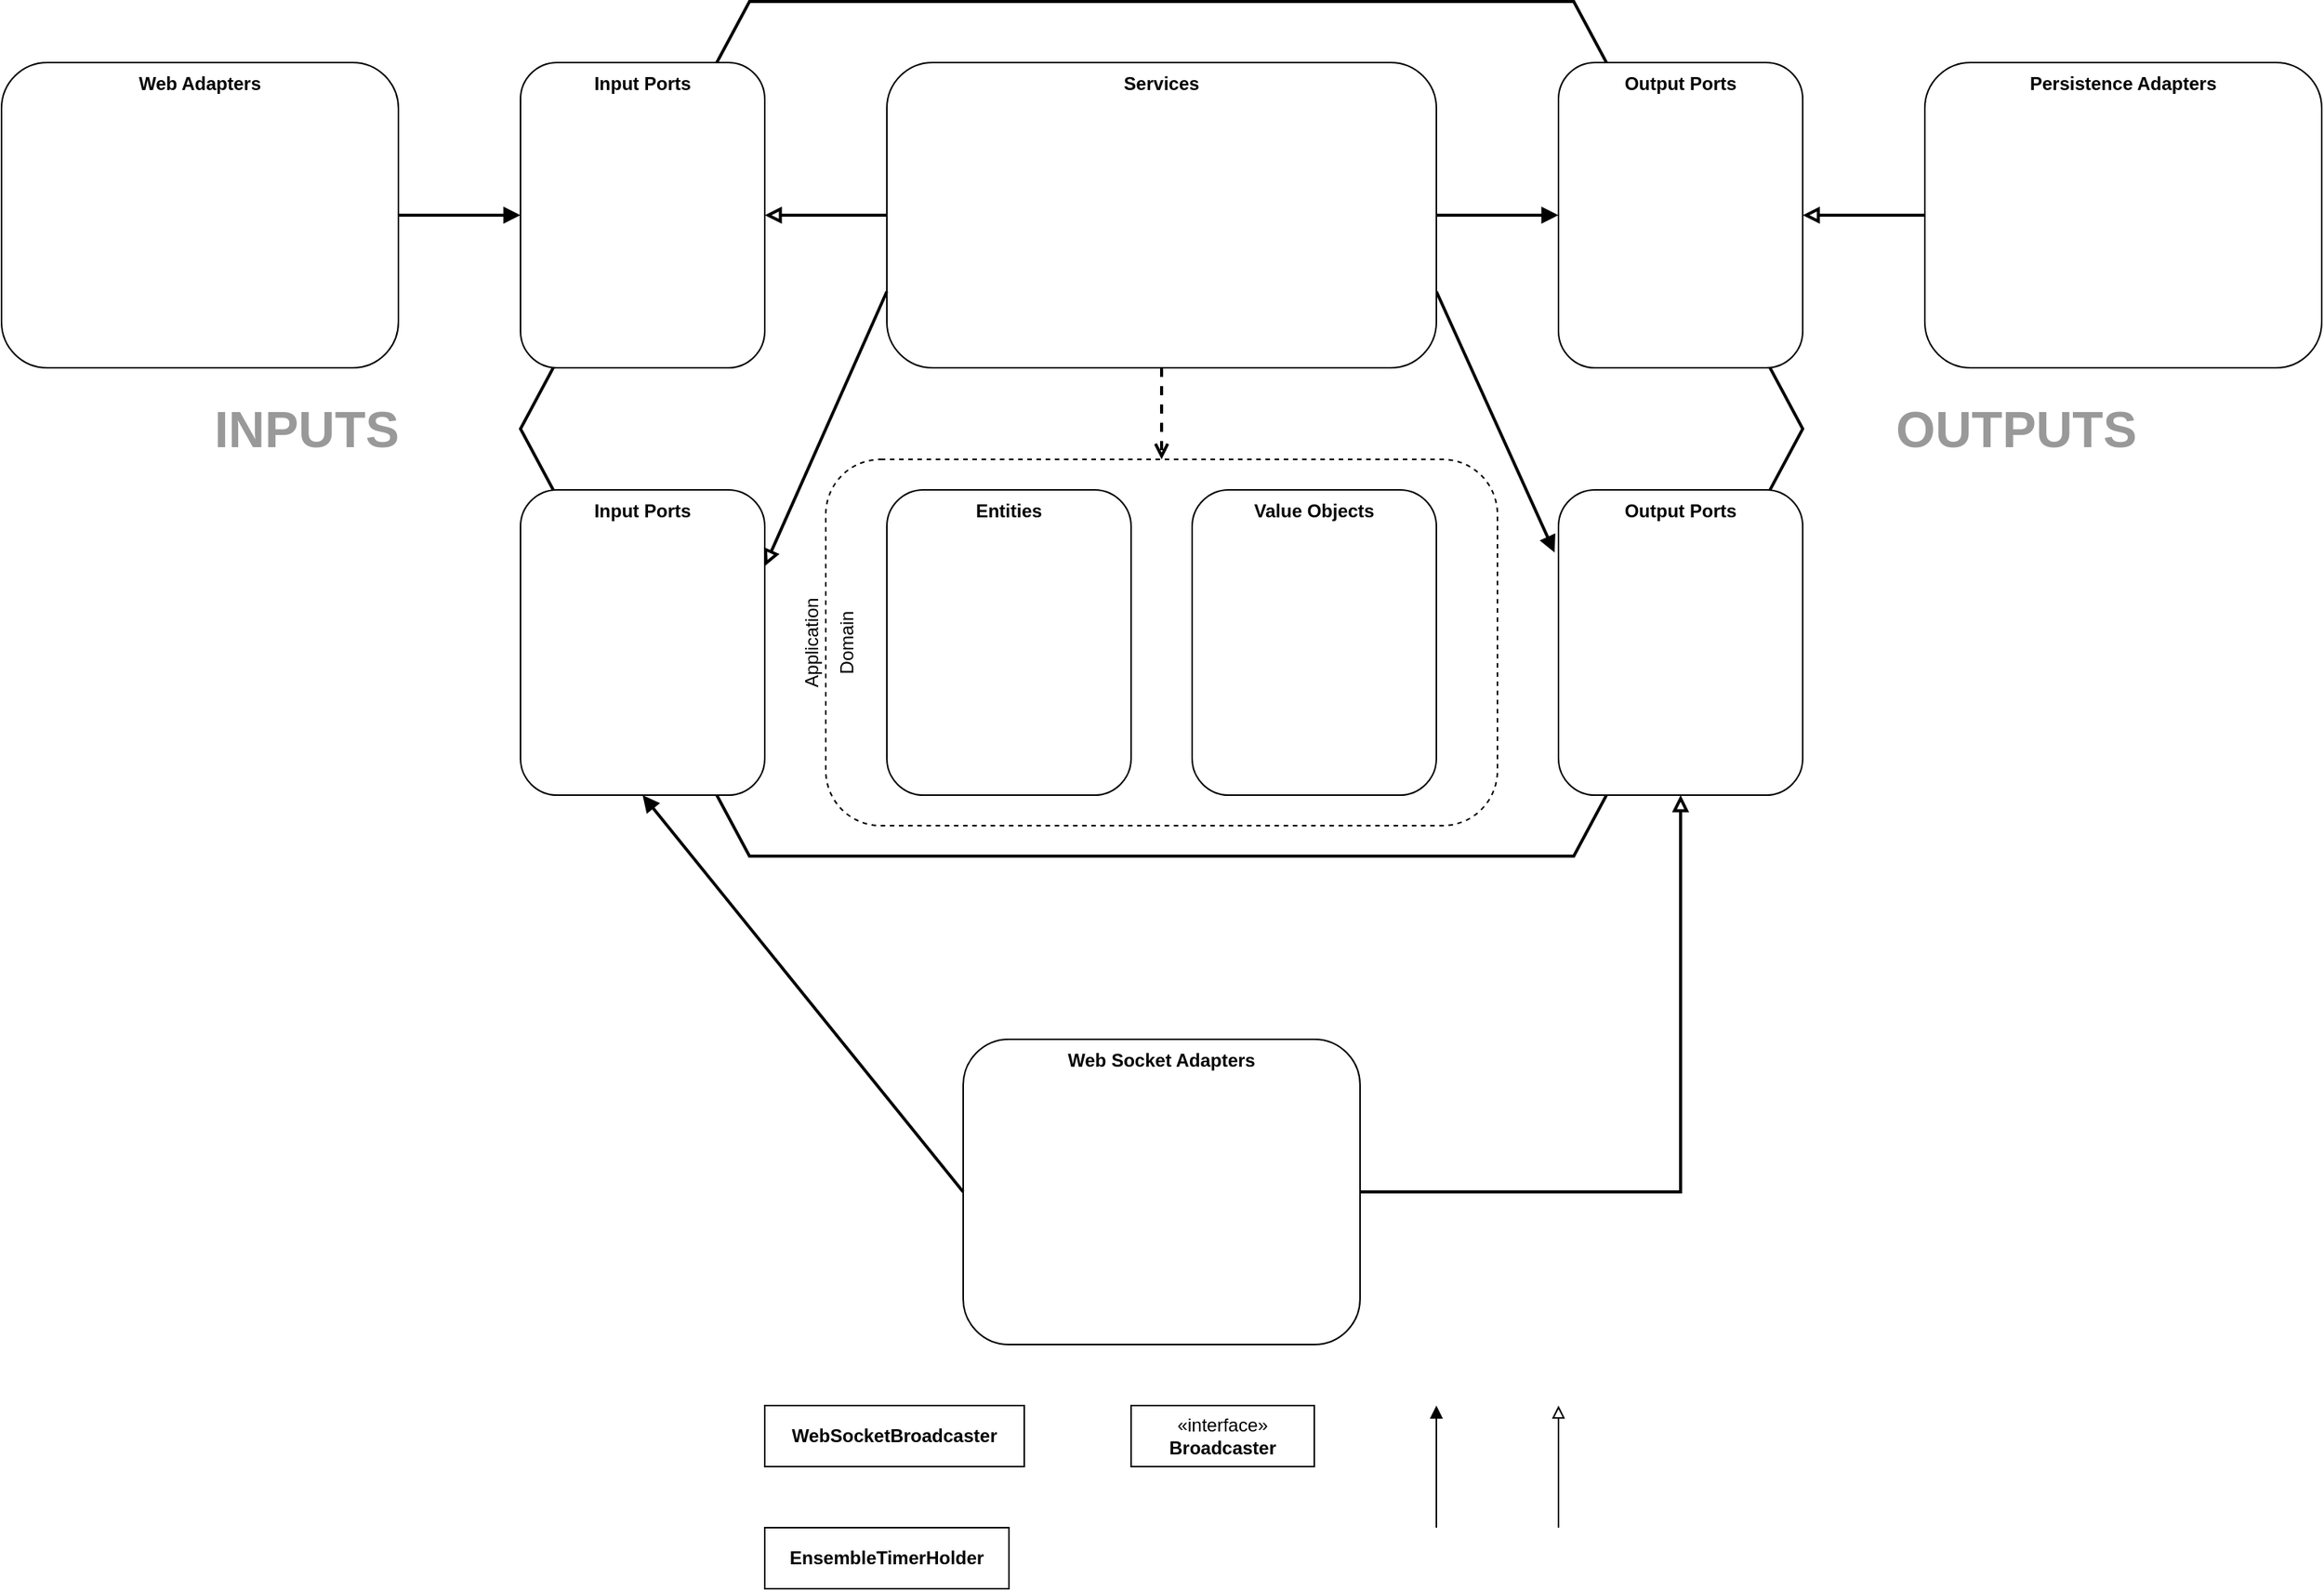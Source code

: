 <mxfile version="24.7.17">
  <diagram name="Page-1" id="-hfQYTGBIGC2IBwUTKeI">
    <mxGraphModel dx="1344" dy="1658" grid="1" gridSize="10" guides="0" tooltips="1" connect="1" arrows="0" fold="1" page="0" pageScale="1" pageWidth="827" pageHeight="1169" math="0" shadow="0">
      <root>
        <mxCell id="0" />
        <mxCell id="1" value="Hexagon" style="locked=1;" parent="0" />
        <mxCell id="WYxq5w56mi98Xdl97QRf-29" value="&lt;b&gt;Persistence Adapters&lt;/b&gt;" style="html=1;whiteSpace=wrap;rounded=1;horizontal=1;verticalAlign=top;movable=1;cloneable=0;deletable=1;connectable=1;allowArrows=0;resizable=1;rotatable=1;recursiveResize=0;expand=0;container=1;collapsible=0;dropTarget=1;editable=1;locked=0;" parent="1" vertex="1">
          <mxGeometry x="1120" y="280" width="260" height="200" as="geometry" />
        </mxCell>
        <mxCell id="WYxq5w56mi98Xdl97QRf-25" value="&lt;b&gt;Web Adapters&lt;/b&gt;" style="html=1;whiteSpace=wrap;rounded=1;horizontal=1;verticalAlign=top;movable=1;cloneable=0;deletable=1;connectable=1;allowArrows=0;resizable=1;rotatable=1;container=1;collapsible=0;recursiveResize=0;expand=0;dropTarget=1;editable=1;locked=0;" parent="1" vertex="1">
          <mxGeometry x="-140" y="280" width="260" height="200" as="geometry" />
        </mxCell>
        <mxCell id="jC72QDiSUMgHh-S-kuxz-1" value="" style="shape=hexagon;perimeter=hexagonPerimeter2;whiteSpace=wrap;html=1;fixedSize=1;size=150;strokeWidth=2;fillColor=none;recursiveResize=0;connectable=1;editable=1;movable=1;resizable=1;rotatable=1;deletable=1;locked=0;allowArrows=0;cloneable=0;pointerEvents=0;expand=0;" parent="1" vertex="1">
          <mxGeometry x="200" y="240" width="840" height="560" as="geometry" />
        </mxCell>
        <mxCell id="WYxq5w56mi98Xdl97QRf-21" value="" style="group;movable=1;cloneable=0;deletable=1;editable=1;resizable=1;rotatable=1;locked=0;connectable=1;" parent="1" vertex="1" connectable="0">
          <mxGeometry x="360" y="620" width="80" height="80" as="geometry" />
        </mxCell>
        <mxCell id="WYxq5w56mi98Xdl97QRf-18" value="Application" style="text;html=1;align=center;verticalAlign=bottom;whiteSpace=wrap;rounded=0;horizontal=0;movable=1;cloneable=0;deletable=1;editable=1;resizable=1;rotatable=1;locked=0;connectable=1;" parent="WYxq5w56mi98Xdl97QRf-21" vertex="1">
          <mxGeometry width="40" height="80" as="geometry" />
        </mxCell>
        <mxCell id="WYxq5w56mi98Xdl97QRf-19" value="Domain" style="text;html=1;align=center;verticalAlign=top;whiteSpace=wrap;rounded=0;horizontal=0;movable=1;cloneable=0;deletable=1;editable=1;resizable=1;rotatable=1;locked=0;connectable=1;" parent="WYxq5w56mi98Xdl97QRf-21" vertex="1">
          <mxGeometry x="40" width="40" height="80" as="geometry" />
        </mxCell>
        <mxCell id="WYxq5w56mi98Xdl97QRf-17" value="" style="rounded=1;whiteSpace=wrap;html=1;fillColor=none;dashed=1;container=1;collapsible=0;recursiveResize=0;movable=1;cloneable=0;deletable=1;connectable=1;allowArrows=0;dropTarget=0;resizable=1;rotatable=1;pointerEvents=0;expand=0;editable=1;locked=0;" parent="1" vertex="1">
          <mxGeometry x="400" y="540" width="440" height="240" as="geometry" />
        </mxCell>
        <mxCell id="WYxq5w56mi98Xdl97QRf-14" value="&lt;b&gt;Entities&lt;/b&gt;" style="rounded=1;whiteSpace=wrap;html=1;verticalAlign=top;container=1;recursiveResize=0;autosize=0;rotatable=1;deletable=1;collapsible=0;movable=1;cloneable=0;connectable=1;allowArrows=0;resizable=1;dropTarget=1;editable=1;locked=0;" parent="WYxq5w56mi98Xdl97QRf-17" vertex="1">
          <mxGeometry x="40" y="20" width="160" height="200" as="geometry">
            <mxRectangle x="400" y="220" width="80" height="30" as="alternateBounds" />
          </mxGeometry>
        </mxCell>
        <mxCell id="WYxq5w56mi98Xdl97QRf-15" value="&lt;b&gt;Value Objects&lt;/b&gt;" style="rounded=1;whiteSpace=wrap;html=1;verticalAlign=top;container=1;recursiveResize=0;autosize=0;rotatable=1;deletable=1;collapsible=0;movable=1;cloneable=0;connectable=1;allowArrows=0;resizable=1;expand=0;dropTarget=1;editable=1;locked=0;" parent="WYxq5w56mi98Xdl97QRf-17" vertex="1">
          <mxGeometry x="240" y="20" width="160" height="200" as="geometry">
            <mxRectangle x="400" y="220" width="80" height="30" as="alternateBounds" />
          </mxGeometry>
        </mxCell>
        <mxCell id="WYxq5w56mi98Xdl97QRf-28" value="&lt;b&gt;Output Ports&lt;/b&gt;" style="html=1;whiteSpace=wrap;rounded=1;horizontal=1;verticalAlign=top;movable=1;cloneable=0;deletable=1;connectable=1;allowArrows=0;resizable=1;rotatable=1;recursiveResize=0;expand=0;container=1;dropTarget=1;collapsible=0;editable=1;locked=0;" parent="1" vertex="1">
          <mxGeometry x="880" y="560" width="160" height="200" as="geometry" />
        </mxCell>
        <mxCell id="WYxq5w56mi98Xdl97QRf-27" value="&lt;b&gt;Output Ports&lt;/b&gt;" style="html=1;whiteSpace=wrap;rounded=1;horizontal=1;verticalAlign=top;movable=1;cloneable=0;deletable=1;connectable=1;allowArrows=0;resizable=1;rotatable=1;dropTarget=1;expand=0;recursiveResize=0;container=1;collapsible=0;editable=1;locked=0;" parent="1" vertex="1">
          <mxGeometry x="880" y="280" width="160" height="200" as="geometry" />
        </mxCell>
        <mxCell id="WYxq5w56mi98Xdl97QRf-26" value="&lt;b&gt;Input Ports&lt;/b&gt;" style="html=1;whiteSpace=wrap;rounded=1;horizontal=1;verticalAlign=top;movable=1;cloneable=0;deletable=1;connectable=1;allowArrows=0;resizable=1;rotatable=1;container=1;collapsible=0;recursiveResize=0;expand=0;dropTarget=1;editable=1;locked=0;" parent="1" vertex="1">
          <mxGeometry x="200" y="280" width="160" height="200" as="geometry" />
        </mxCell>
        <mxCell id="WYxq5w56mi98Xdl97QRf-33" value="" style="endArrow=block;html=1;rounded=0;strokeWidth=2;endFill=1;exitX=1;exitY=0.5;exitDx=0;exitDy=0;entryX=0;entryY=0.5;entryDx=0;entryDy=0;movable=1;cloneable=0;deletable=1;editable=1;resizable=1;rotatable=1;locked=0;connectable=1;" parent="1" source="WYxq5w56mi98Xdl97QRf-25" target="WYxq5w56mi98Xdl97QRf-26" edge="1">
          <mxGeometry width="50" height="50" relative="1" as="geometry">
            <mxPoint x="60" y="660" as="sourcePoint" />
            <mxPoint x="90" y="600" as="targetPoint" />
          </mxGeometry>
        </mxCell>
        <mxCell id="WYxq5w56mi98Xdl97QRf-34" value="" style="endArrow=block;html=1;rounded=0;strokeWidth=2;endFill=1;entryX=0;entryY=0.5;entryDx=0;entryDy=0;exitX=1;exitY=0.5;exitDx=0;exitDy=0;movable=1;cloneable=0;deletable=1;editable=1;resizable=1;rotatable=1;locked=0;connectable=1;" parent="1" source="jC72QDiSUMgHh-S-kuxz-7" target="WYxq5w56mi98Xdl97QRf-27" edge="1">
          <mxGeometry width="50" height="50" relative="1" as="geometry">
            <mxPoint x="950" y="190" as="sourcePoint" />
            <mxPoint x="1030" y="190" as="targetPoint" />
          </mxGeometry>
        </mxCell>
        <mxCell id="WYxq5w56mi98Xdl97QRf-35" value="" style="endArrow=block;html=1;rounded=0;strokeWidth=2;endFill=1;entryX=-0.016;entryY=0.205;entryDx=0;entryDy=0;exitX=1;exitY=0.75;exitDx=0;exitDy=0;entryPerimeter=0;movable=1;cloneable=0;deletable=1;editable=1;resizable=1;rotatable=1;locked=0;connectable=1;" parent="1" source="jC72QDiSUMgHh-S-kuxz-7" target="WYxq5w56mi98Xdl97QRf-28" edge="1">
          <mxGeometry width="50" height="50" relative="1" as="geometry">
            <mxPoint x="1000" y="230" as="sourcePoint" />
            <mxPoint x="890" y="390" as="targetPoint" />
          </mxGeometry>
        </mxCell>
        <mxCell id="jC72QDiSUMgHh-S-kuxz-7" value="&lt;b&gt;Services&lt;/b&gt;" style="rounded=1;whiteSpace=wrap;html=1;verticalAlign=top;container=1;recursiveResize=0;autosize=0;rotatable=1;deletable=1;collapsible=0;dropTarget=1;movable=1;cloneable=0;connectable=1;allowArrows=0;resizable=1;editable=1;locked=0;expand=0;" parent="1" vertex="1">
          <mxGeometry x="440" y="280" width="360" height="200" as="geometry">
            <mxRectangle x="400" y="220" width="80" height="30" as="alternateBounds" />
          </mxGeometry>
        </mxCell>
        <mxCell id="WYxq5w56mi98Xdl97QRf-37" value="" style="endArrow=open;html=1;rounded=0;strokeWidth=2;endFill=0;movable=1;cloneable=0;deletable=1;editable=1;resizable=1;rotatable=1;locked=0;connectable=1;exitX=0.5;exitY=1;exitDx=0;exitDy=0;entryX=0.5;entryY=0;entryDx=0;entryDy=0;dashed=1;" parent="1" source="jC72QDiSUMgHh-S-kuxz-7" target="WYxq5w56mi98Xdl97QRf-17" edge="1">
          <mxGeometry width="50" height="50" relative="1" as="geometry">
            <mxPoint x="520" y="880" as="sourcePoint" />
            <mxPoint x="550" y="870" as="targetPoint" />
          </mxGeometry>
        </mxCell>
        <mxCell id="WYxq5w56mi98Xdl97QRf-39" value="" style="endArrow=block;html=1;rounded=0;strokeWidth=2;endFill=0;exitX=0;exitY=0.5;exitDx=0;exitDy=0;entryX=1;entryY=0.5;entryDx=0;entryDy=0;movable=1;cloneable=0;deletable=1;editable=1;resizable=1;rotatable=1;locked=0;connectable=1;" parent="1" source="WYxq5w56mi98Xdl97QRf-29" target="WYxq5w56mi98Xdl97QRf-27" edge="1">
          <mxGeometry width="50" height="50" relative="1" as="geometry">
            <mxPoint x="960" y="160" as="sourcePoint" />
            <mxPoint x="1040" y="160" as="targetPoint" />
          </mxGeometry>
        </mxCell>
        <mxCell id="WYxq5w56mi98Xdl97QRf-40" value="" style="endArrow=block;html=1;rounded=0;strokeWidth=2;endFill=0;exitX=1;exitY=0.5;exitDx=0;exitDy=0;entryX=0.5;entryY=1;entryDx=0;entryDy=0;movable=1;cloneable=0;deletable=1;editable=1;resizable=1;rotatable=1;locked=0;connectable=1;" parent="1" source="qZ0eZMEyJfM4uQIMgLbZ-2" target="WYxq5w56mi98Xdl97QRf-28" edge="1">
          <mxGeometry width="50" height="50" relative="1" as="geometry">
            <mxPoint x="920" y="970" as="sourcePoint" />
            <mxPoint x="840" y="970" as="targetPoint" />
            <Array as="points">
              <mxPoint x="960" y="1020" />
            </Array>
          </mxGeometry>
        </mxCell>
        <mxCell id="WYxq5w56mi98Xdl97QRf-41" value="" style="endArrow=block;html=1;rounded=0;strokeWidth=2;endFill=0;exitX=0;exitY=0.5;exitDx=0;exitDy=0;entryX=1;entryY=0.5;entryDx=0;entryDy=0;movable=1;cloneable=0;deletable=1;editable=1;resizable=1;rotatable=1;locked=0;connectable=1;" parent="1" source="jC72QDiSUMgHh-S-kuxz-7" target="WYxq5w56mi98Xdl97QRf-26" edge="1">
          <mxGeometry width="50" height="50" relative="1" as="geometry">
            <mxPoint x="430" y="370" as="sourcePoint" />
            <mxPoint x="350" y="370" as="targetPoint" />
          </mxGeometry>
        </mxCell>
        <mxCell id="qZ0eZMEyJfM4uQIMgLbZ-1" value="&lt;b&gt;Input Ports&lt;/b&gt;" style="html=1;whiteSpace=wrap;rounded=1;horizontal=1;verticalAlign=top;movable=1;cloneable=0;deletable=1;connectable=1;allowArrows=0;resizable=1;rotatable=1;container=1;collapsible=0;recursiveResize=0;expand=0;dropTarget=1;editable=1;locked=0;" parent="1" vertex="1">
          <mxGeometry x="200" y="560" width="160" height="200" as="geometry" />
        </mxCell>
        <mxCell id="qZ0eZMEyJfM4uQIMgLbZ-2" value="&lt;b&gt;Web Socket Adapters&lt;/b&gt;" style="html=1;whiteSpace=wrap;rounded=1;horizontal=1;verticalAlign=top;movable=1;cloneable=0;deletable=1;connectable=1;allowArrows=0;resizable=1;rotatable=1;container=1;collapsible=0;recursiveResize=0;expand=0;dropTarget=1;editable=1;locked=0;" parent="1" vertex="1">
          <mxGeometry x="490" y="920" width="260" height="200" as="geometry" />
        </mxCell>
        <mxCell id="qZ0eZMEyJfM4uQIMgLbZ-4" value="" style="endArrow=block;html=1;rounded=0;strokeWidth=2;endFill=0;exitX=0;exitY=0.75;exitDx=0;exitDy=0;movable=1;cloneable=0;deletable=1;editable=1;resizable=1;rotatable=1;locked=0;connectable=1;entryX=1;entryY=0.25;entryDx=0;entryDy=0;" parent="1" source="jC72QDiSUMgHh-S-kuxz-7" target="qZ0eZMEyJfM4uQIMgLbZ-1" edge="1">
          <mxGeometry width="50" height="50" relative="1" as="geometry">
            <mxPoint x="450" y="390" as="sourcePoint" />
            <mxPoint x="370" y="390" as="targetPoint" />
          </mxGeometry>
        </mxCell>
        <mxCell id="CGtY9VmHE7Hv5IUMjYf7-1" value="" style="endArrow=block;html=1;rounded=0;strokeWidth=2;endFill=1;exitX=0;exitY=0.5;exitDx=0;exitDy=0;entryX=0.5;entryY=1;entryDx=0;entryDy=0;movable=1;cloneable=0;deletable=1;editable=1;resizable=1;rotatable=1;locked=0;connectable=1;" parent="1" source="qZ0eZMEyJfM4uQIMgLbZ-2" target="qZ0eZMEyJfM4uQIMgLbZ-1" edge="1">
          <mxGeometry width="50" height="50" relative="1" as="geometry">
            <mxPoint x="230" y="980" as="sourcePoint" />
            <mxPoint x="310" y="980" as="targetPoint" />
          </mxGeometry>
        </mxCell>
        <mxCell id="qZ0eZMEyJfM4uQIMgLbZ-8" value="Classes" style="" parent="0" />
        <mxCell id="jT7z8qOBedk_gwqTqXHK-2" value="«interface»&lt;br&gt;&lt;b&gt;Broadcaster&lt;/b&gt;" style="html=1;whiteSpace=wrap;resizable=1;deletable=1;rotatable=0;" parent="qZ0eZMEyJfM4uQIMgLbZ-8" vertex="1">
          <mxGeometry x="600" y="1160" width="120" height="40" as="geometry" />
        </mxCell>
        <mxCell id="jT7z8qOBedk_gwqTqXHK-6" value="&lt;b&gt;EnsembleTimerHolder&lt;/b&gt;" style="html=1;whiteSpace=wrap;resizable=1;deletable=1;rotatable=0;" parent="qZ0eZMEyJfM4uQIMgLbZ-8" vertex="1">
          <mxGeometry x="360" y="1240" width="160" height="40" as="geometry" />
        </mxCell>
        <mxCell id="jT7z8qOBedk_gwqTqXHK-8" value="&lt;b&gt;WebSocketBroadcaster&lt;/b&gt;" style="html=1;whiteSpace=wrap;resizable=1;deletable=1;rotatable=0;" parent="qZ0eZMEyJfM4uQIMgLbZ-8" vertex="1">
          <mxGeometry x="360" y="1160" width="170" height="40" as="geometry" />
        </mxCell>
        <mxCell id="jT7z8qOBedk_gwqTqXHK-10" value="" style="endArrow=block;html=1;rounded=0;endFill=1;" parent="qZ0eZMEyJfM4uQIMgLbZ-8" edge="1">
          <mxGeometry width="50" height="50" relative="1" as="geometry">
            <mxPoint x="800" y="1240" as="sourcePoint" />
            <mxPoint x="800" y="1160" as="targetPoint" />
          </mxGeometry>
        </mxCell>
        <mxCell id="jT7z8qOBedk_gwqTqXHK-11" value="" style="endArrow=block;html=1;rounded=0;endFill=0;" parent="qZ0eZMEyJfM4uQIMgLbZ-8" edge="1">
          <mxGeometry width="50" height="50" relative="1" as="geometry">
            <mxPoint x="880" y="1240" as="sourcePoint" />
            <mxPoint x="880" y="1160" as="targetPoint" />
          </mxGeometry>
        </mxCell>
        <mxCell id="ddScbMke0Dci8xd1vCAv-1" value="&lt;font style=&quot;font-size: 33px; font-style: normal;&quot;&gt;INPUTS&lt;/font&gt;" style="text;html=1;align=center;verticalAlign=middle;whiteSpace=wrap;rounded=0;fontStyle=3;fontColor=#999999;labelBackgroundColor=none;textShadow=0;" vertex="1" parent="qZ0eZMEyJfM4uQIMgLbZ-8">
          <mxGeometry x="-40" y="480" width="200" height="80" as="geometry" />
        </mxCell>
        <mxCell id="ddScbMke0Dci8xd1vCAv-2" value="&lt;font style=&quot;font-size: 33px; font-style: normal;&quot;&gt;OUTPUTS&lt;/font&gt;" style="text;html=1;align=center;verticalAlign=middle;whiteSpace=wrap;rounded=0;fontStyle=3;fontColor=#999999;labelBackgroundColor=none;textShadow=0;" vertex="1" parent="qZ0eZMEyJfM4uQIMgLbZ-8">
          <mxGeometry x="1080" y="480" width="200" height="80" as="geometry" />
        </mxCell>
      </root>
    </mxGraphModel>
  </diagram>
</mxfile>
